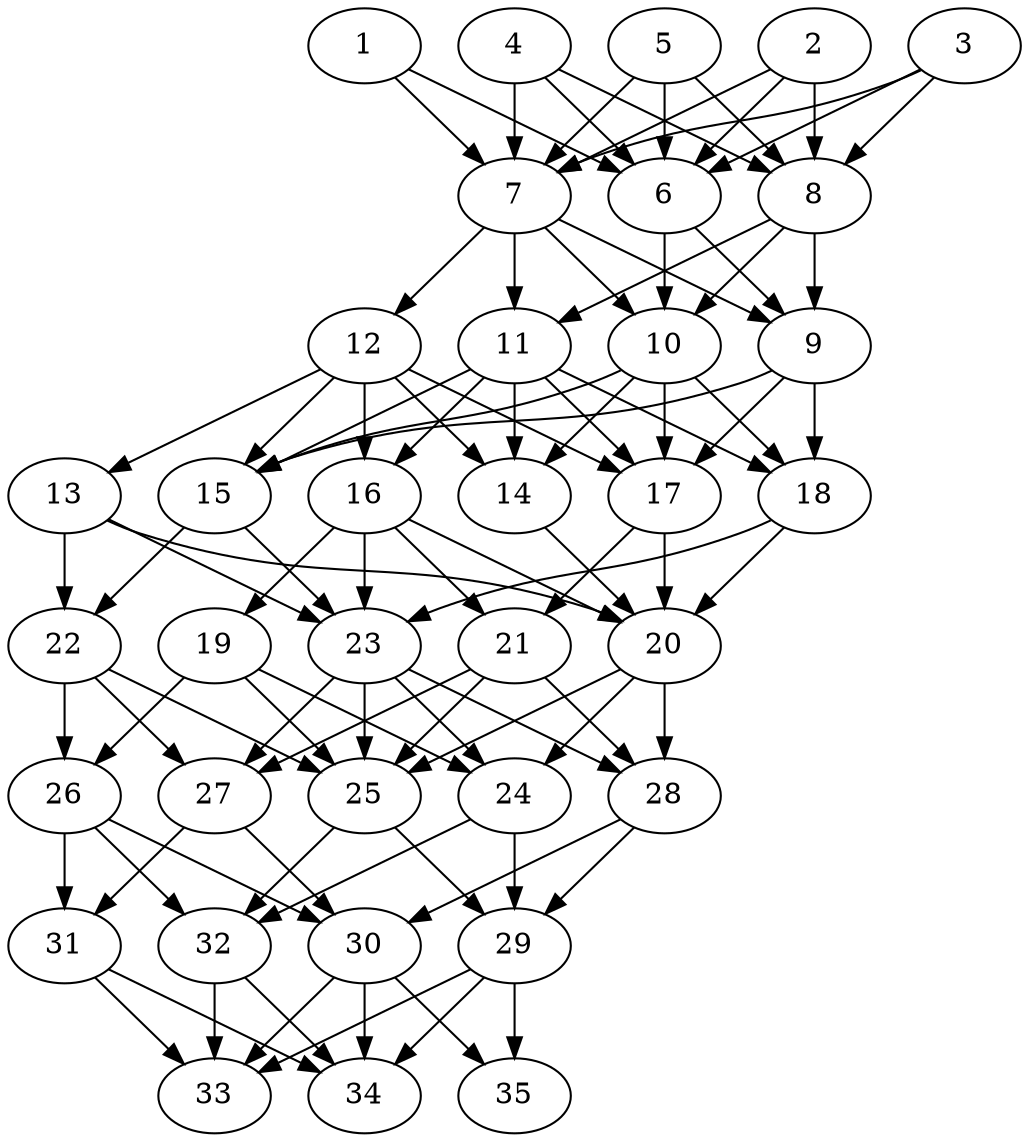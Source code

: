 // DAG automatically generated by daggen at Thu Oct  3 14:05:37 2019
// ./daggen --dot -n 35 --ccr 0.3 --fat 0.5 --regular 0.7 --density 0.9 --mindata 5242880 --maxdata 52428800 
digraph G {
  1 [size="109335893", alpha="0.09", expect_size="32800768"] 
  1 -> 6 [size ="32800768"]
  1 -> 7 [size ="32800768"]
  2 [size="92989440", alpha="0.03", expect_size="27896832"] 
  2 -> 6 [size ="27896832"]
  2 -> 7 [size ="27896832"]
  2 -> 8 [size ="27896832"]
  3 [size="107328853", alpha="0.12", expect_size="32198656"] 
  3 -> 6 [size ="32198656"]
  3 -> 7 [size ="32198656"]
  3 -> 8 [size ="32198656"]
  4 [size="25623893", alpha="0.01", expect_size="7687168"] 
  4 -> 6 [size ="7687168"]
  4 -> 7 [size ="7687168"]
  4 -> 8 [size ="7687168"]
  5 [size="70195200", alpha="0.18", expect_size="21058560"] 
  5 -> 6 [size ="21058560"]
  5 -> 7 [size ="21058560"]
  5 -> 8 [size ="21058560"]
  6 [size="56251733", alpha="0.05", expect_size="16875520"] 
  6 -> 9 [size ="16875520"]
  6 -> 10 [size ="16875520"]
  7 [size="172195840", alpha="0.04", expect_size="51658752"] 
  7 -> 9 [size ="51658752"]
  7 -> 10 [size ="51658752"]
  7 -> 11 [size ="51658752"]
  7 -> 12 [size ="51658752"]
  8 [size="18135040", alpha="0.18", expect_size="5440512"] 
  8 -> 9 [size ="5440512"]
  8 -> 10 [size ="5440512"]
  8 -> 11 [size ="5440512"]
  9 [size="35194880", alpha="0.15", expect_size="10558464"] 
  9 -> 15 [size ="10558464"]
  9 -> 17 [size ="10558464"]
  9 -> 18 [size ="10558464"]
  10 [size="116654080", alpha="0.03", expect_size="34996224"] 
  10 -> 14 [size ="34996224"]
  10 -> 15 [size ="34996224"]
  10 -> 17 [size ="34996224"]
  10 -> 18 [size ="34996224"]
  11 [size="113394347", alpha="0.10", expect_size="34018304"] 
  11 -> 14 [size ="34018304"]
  11 -> 15 [size ="34018304"]
  11 -> 16 [size ="34018304"]
  11 -> 17 [size ="34018304"]
  11 -> 18 [size ="34018304"]
  12 [size="24033280", alpha="0.05", expect_size="7209984"] 
  12 -> 13 [size ="7209984"]
  12 -> 14 [size ="7209984"]
  12 -> 15 [size ="7209984"]
  12 -> 16 [size ="7209984"]
  12 -> 17 [size ="7209984"]
  13 [size="45765973", alpha="0.06", expect_size="13729792"] 
  13 -> 20 [size ="13729792"]
  13 -> 22 [size ="13729792"]
  13 -> 23 [size ="13729792"]
  14 [size="139021653", alpha="0.08", expect_size="41706496"] 
  14 -> 20 [size ="41706496"]
  15 [size="146319360", alpha="0.03", expect_size="43895808"] 
  15 -> 22 [size ="43895808"]
  15 -> 23 [size ="43895808"]
  16 [size="132689920", alpha="0.07", expect_size="39806976"] 
  16 -> 19 [size ="39806976"]
  16 -> 20 [size ="39806976"]
  16 -> 21 [size ="39806976"]
  16 -> 23 [size ="39806976"]
  17 [size="169820160", alpha="0.16", expect_size="50946048"] 
  17 -> 20 [size ="50946048"]
  17 -> 21 [size ="50946048"]
  18 [size="47885653", alpha="0.15", expect_size="14365696"] 
  18 -> 20 [size ="14365696"]
  18 -> 23 [size ="14365696"]
  19 [size="28757333", alpha="0.01", expect_size="8627200"] 
  19 -> 24 [size ="8627200"]
  19 -> 25 [size ="8627200"]
  19 -> 26 [size ="8627200"]
  20 [size="145704960", alpha="0.04", expect_size="43711488"] 
  20 -> 24 [size ="43711488"]
  20 -> 25 [size ="43711488"]
  20 -> 28 [size ="43711488"]
  21 [size="172393813", alpha="0.18", expect_size="51718144"] 
  21 -> 25 [size ="51718144"]
  21 -> 27 [size ="51718144"]
  21 -> 28 [size ="51718144"]
  22 [size="91624107", alpha="0.02", expect_size="27487232"] 
  22 -> 25 [size ="27487232"]
  22 -> 26 [size ="27487232"]
  22 -> 27 [size ="27487232"]
  23 [size="129426773", alpha="0.17", expect_size="38828032"] 
  23 -> 24 [size ="38828032"]
  23 -> 25 [size ="38828032"]
  23 -> 27 [size ="38828032"]
  23 -> 28 [size ="38828032"]
  24 [size="22958080", alpha="0.13", expect_size="6887424"] 
  24 -> 29 [size ="6887424"]
  24 -> 32 [size ="6887424"]
  25 [size="84387840", alpha="0.17", expect_size="25316352"] 
  25 -> 29 [size ="25316352"]
  25 -> 32 [size ="25316352"]
  26 [size="104335360", alpha="0.04", expect_size="31300608"] 
  26 -> 30 [size ="31300608"]
  26 -> 31 [size ="31300608"]
  26 -> 32 [size ="31300608"]
  27 [size="158682453", alpha="0.12", expect_size="47604736"] 
  27 -> 30 [size ="47604736"]
  27 -> 31 [size ="47604736"]
  28 [size="124426240", alpha="0.20", expect_size="37327872"] 
  28 -> 29 [size ="37327872"]
  28 -> 30 [size ="37327872"]
  29 [size="81414827", alpha="0.10", expect_size="24424448"] 
  29 -> 33 [size ="24424448"]
  29 -> 34 [size ="24424448"]
  29 -> 35 [size ="24424448"]
  30 [size="89374720", alpha="0.12", expect_size="26812416"] 
  30 -> 33 [size ="26812416"]
  30 -> 34 [size ="26812416"]
  30 -> 35 [size ="26812416"]
  31 [size="117814613", alpha="0.07", expect_size="35344384"] 
  31 -> 33 [size ="35344384"]
  31 -> 34 [size ="35344384"]
  32 [size="101304320", alpha="0.03", expect_size="30391296"] 
  32 -> 33 [size ="30391296"]
  32 -> 34 [size ="30391296"]
  33 [size="115360427", alpha="0.02", expect_size="34608128"] 
  34 [size="92549120", alpha="0.17", expect_size="27764736"] 
  35 [size="41024853", alpha="0.08", expect_size="12307456"] 
}
